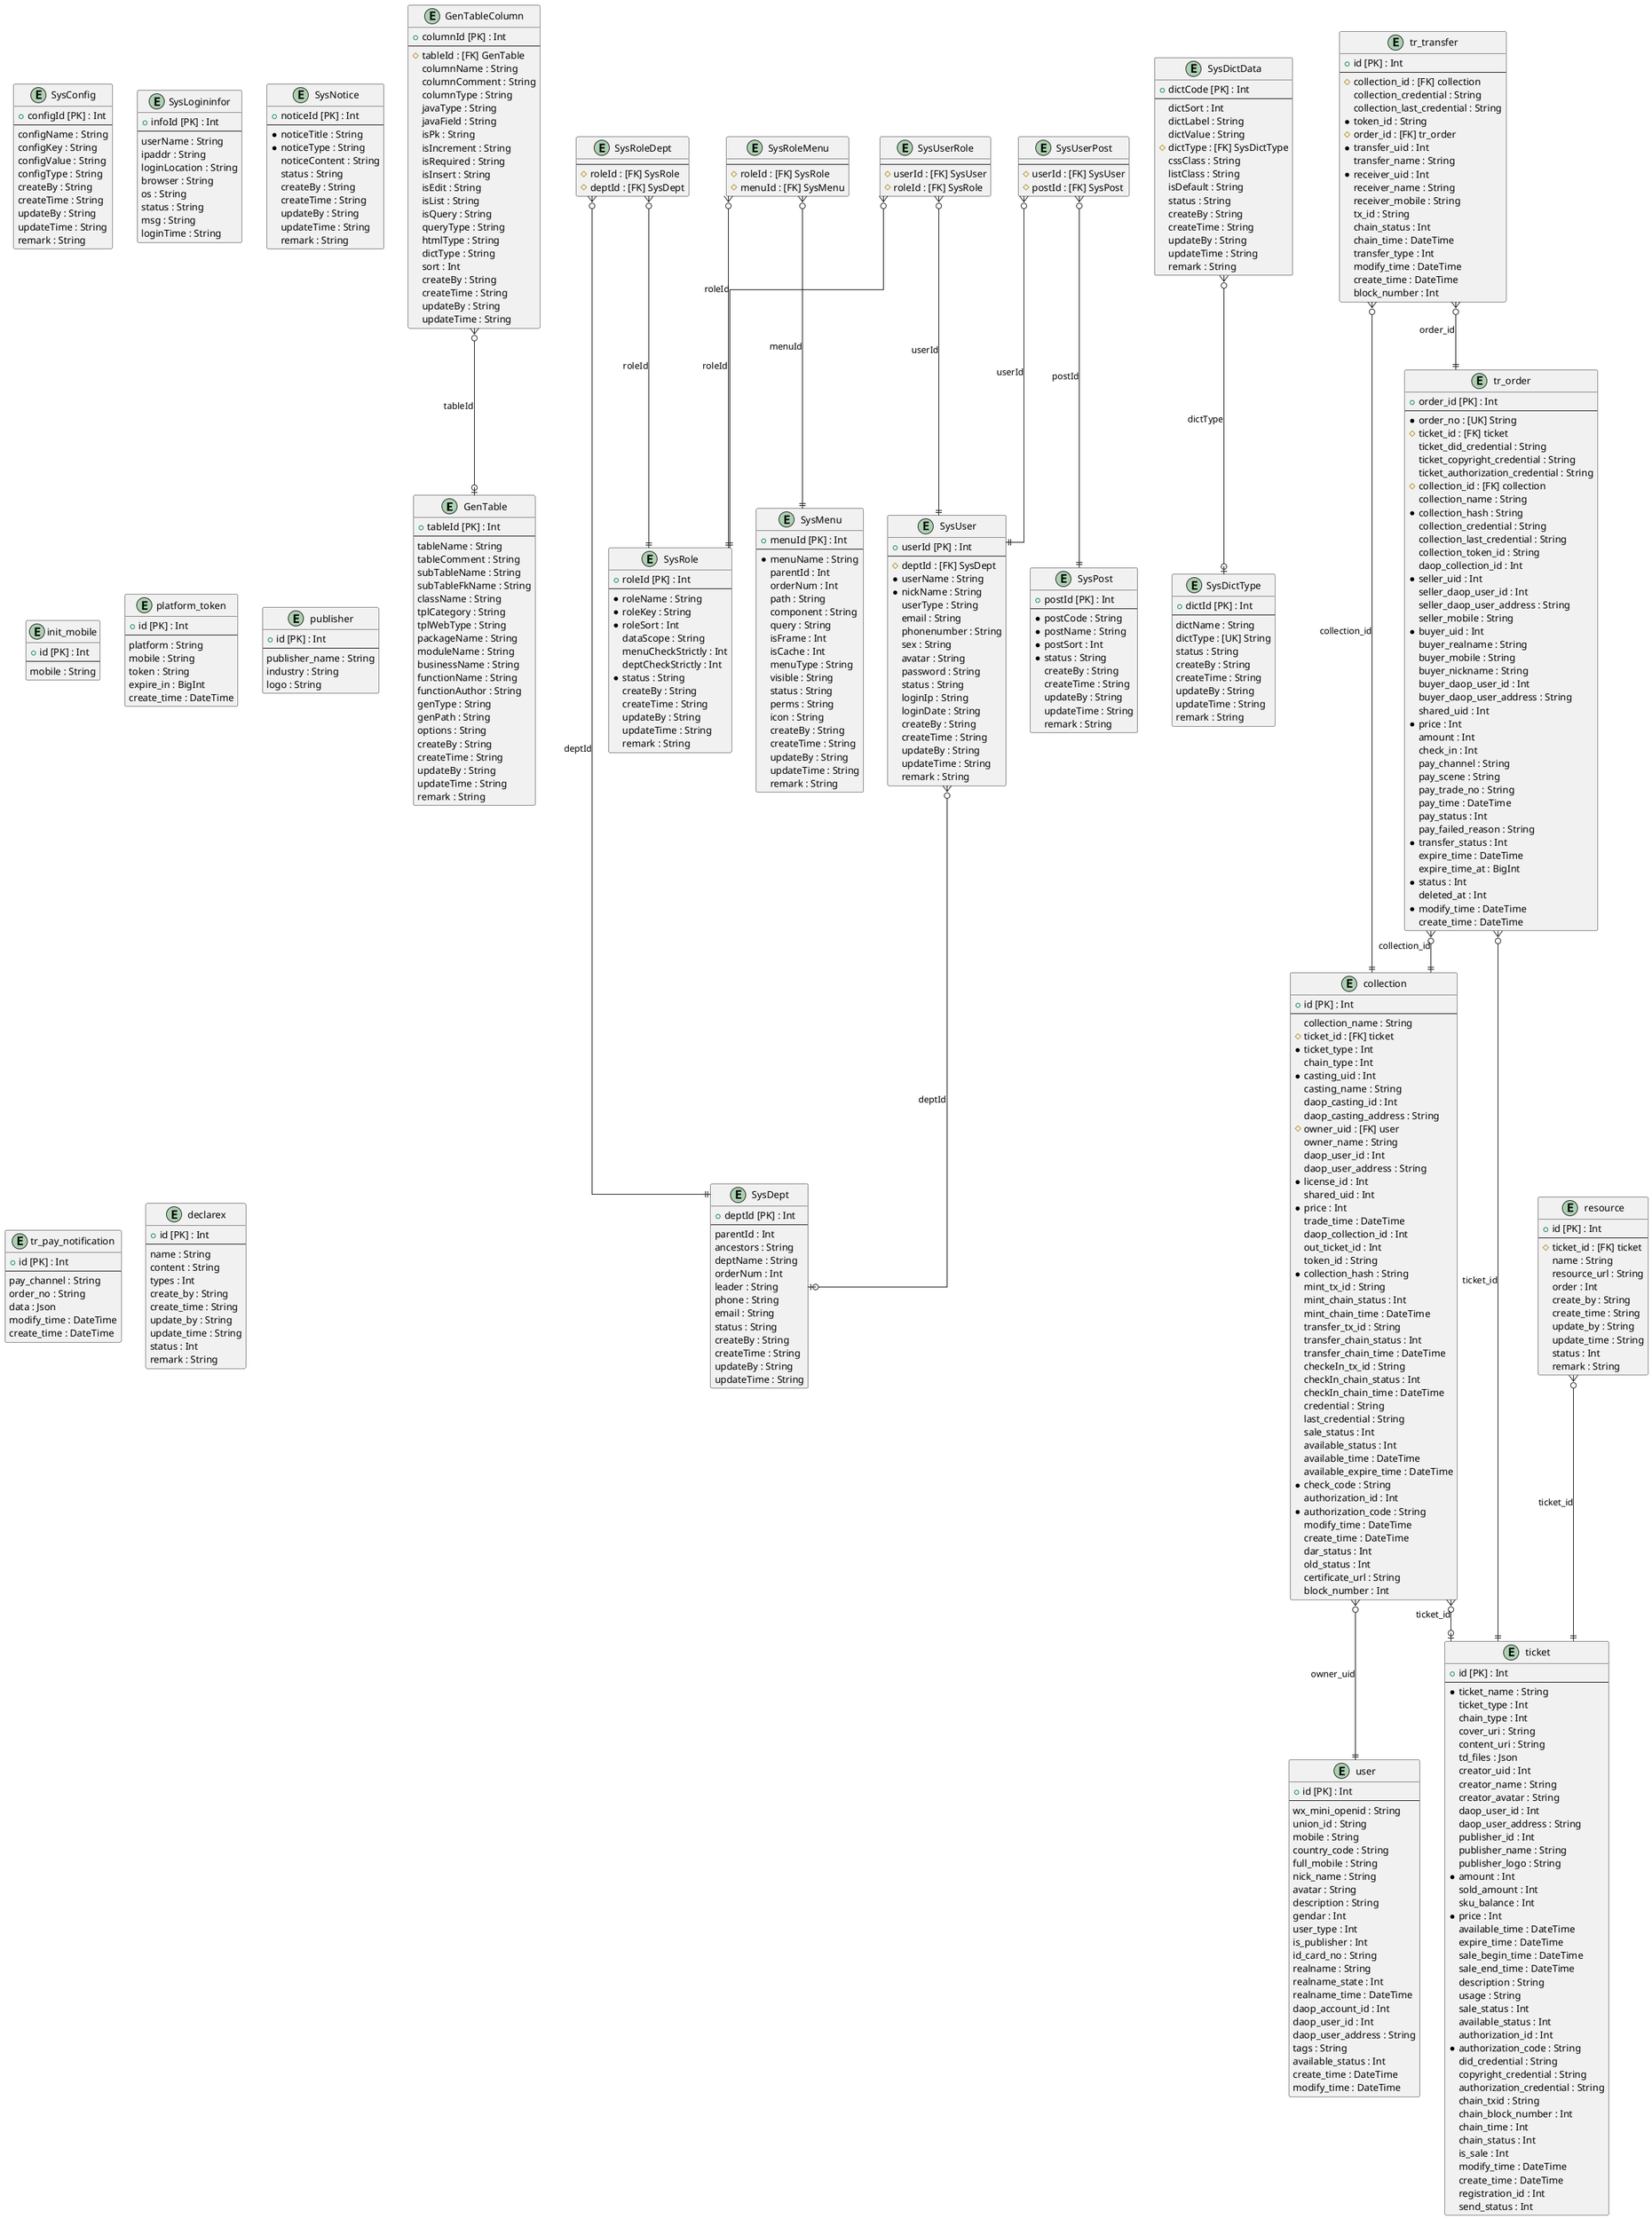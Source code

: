 @startuml erd
skinparam linetype ortho
entity "GenTable" as GenTable {
+ tableId [PK] : Int 
--
  tableName : String
  tableComment : String
  subTableName : String
  subTableFkName : String
  className : String
  tplCategory : String
  tplWebType : String
  packageName : String
  moduleName : String
  businessName : String
  functionName : String
  functionAuthor : String
  genType : String
  genPath : String
  options : String
  createBy : String
  createTime : String
  updateBy : String
  updateTime : String
  remark : String
}

entity "GenTableColumn" as GenTableColumn {
+ columnId [PK] : Int 
--
  # tableId : [FK] GenTable
  columnName : String
  columnComment : String
  columnType : String
  javaType : String
  javaField : String
  isPk : String
  isIncrement : String
  isRequired : String
  isInsert : String
  isEdit : String
  isList : String
  isQuery : String
  queryType : String
  htmlType : String
  dictType : String
  sort : Int
  createBy : String
  createTime : String
  updateBy : String
  updateTime : String
}

entity "SysConfig" as SysConfig {
+ configId [PK] : Int 
--
  configName : String
  configKey : String
  configValue : String
  configType : String
  createBy : String
  createTime : String
  updateBy : String
  updateTime : String
  remark : String
}

entity "SysDept" as SysDept {
+ deptId [PK] : Int 
--
  parentId : Int
  ancestors : String
  deptName : String
  orderNum : Int
  leader : String
  phone : String
  email : String
  status : String
  createBy : String
  createTime : String
  updateBy : String
  updateTime : String
}

entity "SysDictData" as SysDictData {
+ dictCode [PK] : Int 
--
  dictSort : Int
  dictLabel : String
  dictValue : String
  # dictType : [FK] SysDictType
  cssClass : String
  listClass : String
  isDefault : String
  status : String
  createBy : String
  createTime : String
  updateBy : String
  updateTime : String
  remark : String
}

entity "SysDictType" as SysDictType {
+ dictId [PK] : Int 
--
  dictName : String
  dictType : [UK] String
  status : String
  createBy : String
  createTime : String
  updateBy : String
  updateTime : String
  remark : String
}

entity "SysLogininfor" as SysLogininfor {
+ infoId [PK] : Int 
--
  userName : String
  ipaddr : String
  loginLocation : String
  browser : String
  os : String
  status : String
  msg : String
  loginTime : String
}

entity "SysMenu" as SysMenu {
+ menuId [PK] : Int 
--
  * menuName : String
  parentId : Int
  orderNum : Int
  path : String
  component : String
  query : String
  isFrame : Int
  isCache : Int
  menuType : String
  visible : String
  status : String
  perms : String
  icon : String
  createBy : String
  createTime : String
  updateBy : String
  updateTime : String
  remark : String
}

entity "SysNotice" as SysNotice {
+ noticeId [PK] : Int 
--
  * noticeTitle : String
  * noticeType : String
  noticeContent : String
  status : String
  createBy : String
  createTime : String
  updateBy : String
  updateTime : String
  remark : String
}

entity "SysPost" as SysPost {
+ postId [PK] : Int 
--
  * postCode : String
  * postName : String
  * postSort : Int
  * status : String
  createBy : String
  createTime : String
  updateBy : String
  updateTime : String
  remark : String
}

entity "SysUserPost" as SysUserPost {
--
  # userId : [FK] SysUser
  # postId : [FK] SysPost
}

entity "SysRoleDept" as SysRoleDept {
--
  # roleId : [FK] SysRole
  # deptId : [FK] SysDept
}

entity "SysRoleMenu" as SysRoleMenu {
--
  # roleId : [FK] SysRole
  # menuId : [FK] SysMenu
}

entity "SysUser" as SysUser {
+ userId [PK] : Int 
--
  # deptId : [FK] SysDept
  * userName : String
  * nickName : String
  userType : String
  email : String
  phonenumber : String
  sex : String
  avatar : String
  password : String
  status : String
  loginIp : String
  loginDate : String
  createBy : String
  createTime : String
  updateBy : String
  updateTime : String
  remark : String
}

entity "SysRole" as SysRole {
+ roleId [PK] : Int 
--
  * roleName : String
  * roleKey : String
  * roleSort : Int
  dataScope : String
  menuCheckStrictly : Int
  deptCheckStrictly : Int
  * status : String
  createBy : String
  createTime : String
  updateBy : String
  updateTime : String
  remark : String
}

entity "SysUserRole" as SysUserRole {
--
  # userId : [FK] SysUser
  # roleId : [FK] SysRole
}

entity "collection" as collection {
+ id [PK] : Int 
--
  collection_name : String
  # ticket_id : [FK] ticket
  * ticket_type : Int
  chain_type : Int
  * casting_uid : Int
  casting_name : String
  daop_casting_id : Int
  daop_casting_address : String
  # owner_uid : [FK] user
  owner_name : String
  daop_user_id : Int
  daop_user_address : String
  * license_id : Int
  shared_uid : Int
  * price : Int
  trade_time : DateTime
  daop_collection_id : Int
  out_ticket_id : Int
  token_id : String
  * collection_hash : String
  mint_tx_id : String
  mint_chain_status : Int
  mint_chain_time : DateTime
  transfer_tx_id : String
  transfer_chain_status : Int
  transfer_chain_time : DateTime
  checkeIn_tx_id : String
  checkIn_chain_status : Int
  checkIn_chain_time : DateTime
  credential : String
  last_credential : String
  sale_status : Int
  available_status : Int
  available_time : DateTime
  available_expire_time : DateTime
  * check_code : String
  authorization_id : Int
  * authorization_code : String
  modify_time : DateTime
  create_time : DateTime
  dar_status : Int
  old_status : Int
  certificate_url : String
  block_number : Int
}

entity "init_mobile" as init_mobile {
+ id [PK] : Int 
--
  mobile : String
}

entity "platform_token" as platform_token {
+ id [PK] : Int 
--
  platform : String
  mobile : String
  token : String
  expire_in : BigInt
  create_time : DateTime
}

entity "publisher" as publisher {
+ id [PK] : Int 
--
  publisher_name : String
  industry : String
  logo : String
}

entity "ticket" as ticket {
+ id [PK] : Int 
--
  * ticket_name : String
  ticket_type : Int
  chain_type : Int
  cover_uri : String
  content_uri : String
  td_files : Json
  creator_uid : Int
  creator_name : String
  creator_avatar : String
  daop_user_id : Int
  daop_user_address : String
  publisher_id : Int
  publisher_name : String
  publisher_logo : String
  * amount : Int
  sold_amount : Int
  sku_balance : Int
  * price : Int
  available_time : DateTime
  expire_time : DateTime
  sale_begin_time : DateTime
  sale_end_time : DateTime
  description : String
  usage : String
  sale_status : Int
  available_status : Int
  authorization_id : Int
  * authorization_code : String
  did_credential : String
  copyright_credential : String
  authorization_credential : String
  chain_txid : String
  chain_block_number : Int
  chain_time : Int
  chain_status : Int
  is_sale : Int
  modify_time : DateTime
  create_time : DateTime
  registration_id : Int
  send_status : Int
}

entity "tr_order" as tr_order {
+ order_id [PK] : Int 
--
  * order_no : [UK] String
  # ticket_id : [FK] ticket
  ticket_did_credential : String
  ticket_copyright_credential : String
  ticket_authorization_credential : String
  # collection_id : [FK] collection
  collection_name : String
  * collection_hash : String
  collection_credential : String
  collection_last_credential : String
  collection_token_id : String
  daop_collection_id : Int
  * seller_uid : Int
  seller_daop_user_id : Int
  seller_daop_user_address : String
  seller_mobile : String
  * buyer_uid : Int
  buyer_realname : String
  buyer_mobile : String
  buyer_nickname : String
  buyer_daop_user_id : Int
  buyer_daop_user_address : String
  shared_uid : Int
  * price : Int
  amount : Int
  check_in : Int
  pay_channel : String
  pay_scene : String
  pay_trade_no : String
  pay_time : DateTime
  pay_status : Int
  pay_failed_reason : String
  * transfer_status : Int
  expire_time : DateTime
  expire_time_at : BigInt
  * status : Int
  deleted_at : Int
  * modify_time : DateTime
  create_time : DateTime
}

entity "tr_pay_notification" as tr_pay_notification {
+ id [PK] : Int 
--
  pay_channel : String
  order_no : String
  data : Json
  modify_time : DateTime
  create_time : DateTime
}

entity "tr_transfer" as tr_transfer {
+ id [PK] : Int 
--
  # collection_id : [FK] collection
  collection_credential : String
  collection_last_credential : String
  * token_id : String
  # order_id : [FK] tr_order
  * transfer_uid : Int
  transfer_name : String
  * receiver_uid : Int
  receiver_name : String
  receiver_mobile : String
  tx_id : String
  chain_status : Int
  chain_time : DateTime
  transfer_type : Int
  modify_time : DateTime
  create_time : DateTime
  block_number : Int
}

entity "user" as user {
+ id [PK] : Int 
--
  wx_mini_openid : String
  union_id : String
  mobile : String
  country_code : String
  full_mobile : String
  nick_name : String
  avatar : String
  description : String
  gendar : Int
  user_type : Int
  is_publisher : Int
  id_card_no : String
  realname : String
  realname_state : Int
  realname_time : DateTime
  daop_account_id : Int
  daop_user_id : Int
  daop_user_address : String
  tags : String
  available_status : Int
  create_time : DateTime
  modify_time : DateTime
}

entity "declarex" as declarex {
+ id [PK] : Int 
--
  name : String
  content : String
  types : Int
  create_by : String
  create_time : String
  update_by : String
  update_time : String
  status : Int
  remark : String
}

entity "resource" as resource {
+ id [PK] : Int 
--
  # ticket_id : [FK] ticket
  name : String
  resource_url : String
  order : Int
  create_by : String
  create_time : String
  update_by : String
  update_time : String
  status : Int
  remark : String
}

' Relations
GenTableColumn }o--o| GenTable: tableId
SysDictData }o--o| SysDictType: dictType
SysUserPost }o--|| SysUser: userId
SysUserPost }o--|| SysPost: postId
SysRoleDept }o--|| SysRole: roleId
SysRoleDept }o--|| SysDept: deptId
SysRoleMenu }o--|| SysMenu: menuId
SysRoleMenu }o--|| SysRole: roleId
SysUser }o--o| SysDept: deptId
SysUserRole }o--|| SysUser: userId
SysUserRole }o--|| SysRole: roleId
collection }o--o| ticket: ticket_id
collection }o--|| user: owner_uid
tr_order }o--|| collection: collection_id
tr_order }o--|| ticket: ticket_id
tr_transfer }o--|| collection: collection_id
tr_transfer }o--|| tr_order: order_id
resource }o--|| ticket: ticket_id
' ManyToMany Relations
' enum relations
@enduml
@startuml GenTable
skinparam linetype ortho
entity "GenTable" as GenTable {
+ tableId [PK] : Int 
--
  tableName : String
  tableComment : String
  subTableName : String
  subTableFkName : String
  className : String
  tplCategory : String
  tplWebType : String
  packageName : String
  moduleName : String
  businessName : String
  functionName : String
  functionAuthor : String
  genType : String
  genPath : String
  options : String
  createBy : String
  createTime : String
  updateBy : String
  updateTime : String
  remark : String
}

entity "GenTableColumn" as GenTableColumn {
+ columnId [PK] : Int 
--
  # tableId : [FK] GenTable
  columnName : String
  columnComment : String
  columnType : String
  javaType : String
  javaField : String
  isPk : String
  isIncrement : String
  isRequired : String
  isInsert : String
  isEdit : String
  isList : String
  isQuery : String
  queryType : String
  htmlType : String
  dictType : String
  sort : Int
  createBy : String
  createTime : String
  updateBy : String
  updateTime : String
}

' Relations
GenTableColumn }o--o| GenTable: tableId
' ManyToMany Relations
' enum relations
@enduml
@startuml GenTableColumn
skinparam linetype ortho
entity "GenTable" as GenTable {
+ tableId [PK] : Int 
--
  tableName : String
  tableComment : String
  subTableName : String
  subTableFkName : String
  className : String
  tplCategory : String
  tplWebType : String
  packageName : String
  moduleName : String
  businessName : String
  functionName : String
  functionAuthor : String
  genType : String
  genPath : String
  options : String
  createBy : String
  createTime : String
  updateBy : String
  updateTime : String
  remark : String
}

entity "GenTableColumn" as GenTableColumn {
+ columnId [PK] : Int 
--
  # tableId : [FK] GenTable
  columnName : String
  columnComment : String
  columnType : String
  javaType : String
  javaField : String
  isPk : String
  isIncrement : String
  isRequired : String
  isInsert : String
  isEdit : String
  isList : String
  isQuery : String
  queryType : String
  htmlType : String
  dictType : String
  sort : Int
  createBy : String
  createTime : String
  updateBy : String
  updateTime : String
}

' Relations
GenTableColumn }o--o| GenTable: tableId
' ManyToMany Relations
' enum relations
@enduml
@startuml SysConfig
skinparam linetype ortho
entity "SysConfig" as SysConfig {
+ configId [PK] : Int 
--
  configName : String
  configKey : String
  configValue : String
  configType : String
  createBy : String
  createTime : String
  updateBy : String
  updateTime : String
  remark : String
}

' Relations
' ManyToMany Relations
' enum relations
@enduml
@startuml SysDept
skinparam linetype ortho
entity "SysDept" as SysDept {
+ deptId [PK] : Int 
--
  parentId : Int
  ancestors : String
  deptName : String
  orderNum : Int
  leader : String
  phone : String
  email : String
  status : String
  createBy : String
  createTime : String
  updateBy : String
  updateTime : String
}

entity "SysRoleDept" as SysRoleDept {
--
  # roleId : [FK] SysRole
  # deptId : [FK] SysDept
}

entity "SysUser" as SysUser {
+ userId [PK] : Int 
--
  # deptId : [FK] SysDept
  * userName : String
  * nickName : String
  userType : String
  email : String
  phonenumber : String
  sex : String
  avatar : String
  password : String
  status : String
  loginIp : String
  loginDate : String
  createBy : String
  createTime : String
  updateBy : String
  updateTime : String
  remark : String
}

' Relations
SysRoleDept }o--|| SysDept: deptId
SysUser }o--o| SysDept: deptId
' ManyToMany Relations
' enum relations
@enduml
@startuml SysDictData
skinparam linetype ortho
entity "SysDictData" as SysDictData {
+ dictCode [PK] : Int 
--
  dictSort : Int
  dictLabel : String
  dictValue : String
  # dictType : [FK] SysDictType
  cssClass : String
  listClass : String
  isDefault : String
  status : String
  createBy : String
  createTime : String
  updateBy : String
  updateTime : String
  remark : String
}

entity "SysDictType" as SysDictType {
+ dictId [PK] : Int 
--
  dictName : String
  dictType : [UK] String
  status : String
  createBy : String
  createTime : String
  updateBy : String
  updateTime : String
  remark : String
}

' Relations
SysDictData }o--o| SysDictType: dictType
' ManyToMany Relations
' enum relations
@enduml
@startuml SysDictType
skinparam linetype ortho
entity "SysDictData" as SysDictData {
+ dictCode [PK] : Int 
--
  dictSort : Int
  dictLabel : String
  dictValue : String
  # dictType : [FK] SysDictType
  cssClass : String
  listClass : String
  isDefault : String
  status : String
  createBy : String
  createTime : String
  updateBy : String
  updateTime : String
  remark : String
}

entity "SysDictType" as SysDictType {
+ dictId [PK] : Int 
--
  dictName : String
  dictType : [UK] String
  status : String
  createBy : String
  createTime : String
  updateBy : String
  updateTime : String
  remark : String
}

' Relations
SysDictData }o--o| SysDictType: dictType
' ManyToMany Relations
' enum relations
@enduml
@startuml SysLogininfor
skinparam linetype ortho
entity "SysLogininfor" as SysLogininfor {
+ infoId [PK] : Int 
--
  userName : String
  ipaddr : String
  loginLocation : String
  browser : String
  os : String
  status : String
  msg : String
  loginTime : String
}

' Relations
' ManyToMany Relations
' enum relations
@enduml
@startuml SysMenu
skinparam linetype ortho
entity "SysMenu" as SysMenu {
+ menuId [PK] : Int 
--
  * menuName : String
  parentId : Int
  orderNum : Int
  path : String
  component : String
  query : String
  isFrame : Int
  isCache : Int
  menuType : String
  visible : String
  status : String
  perms : String
  icon : String
  createBy : String
  createTime : String
  updateBy : String
  updateTime : String
  remark : String
}

entity "SysRoleMenu" as SysRoleMenu {
--
  # roleId : [FK] SysRole
  # menuId : [FK] SysMenu
}

' Relations
SysRoleMenu }o--|| SysMenu: menuId
' ManyToMany Relations
' enum relations
@enduml
@startuml SysNotice
skinparam linetype ortho
entity "SysNotice" as SysNotice {
+ noticeId [PK] : Int 
--
  * noticeTitle : String
  * noticeType : String
  noticeContent : String
  status : String
  createBy : String
  createTime : String
  updateBy : String
  updateTime : String
  remark : String
}

' Relations
' ManyToMany Relations
' enum relations
@enduml
@startuml SysPost
skinparam linetype ortho
entity "SysPost" as SysPost {
+ postId [PK] : Int 
--
  * postCode : String
  * postName : String
  * postSort : Int
  * status : String
  createBy : String
  createTime : String
  updateBy : String
  updateTime : String
  remark : String
}

entity "SysUserPost" as SysUserPost {
--
  # userId : [FK] SysUser
  # postId : [FK] SysPost
}

' Relations
SysUserPost }o--|| SysPost: postId
' ManyToMany Relations
' enum relations
@enduml
@startuml SysUserPost
skinparam linetype ortho
entity "SysPost" as SysPost {
+ postId [PK] : Int 
--
  * postCode : String
  * postName : String
  * postSort : Int
  * status : String
  createBy : String
  createTime : String
  updateBy : String
  updateTime : String
  remark : String
}

entity "SysUserPost" as SysUserPost {
--
  # userId : [FK] SysUser
  # postId : [FK] SysPost
}

entity "SysUser" as SysUser {
+ userId [PK] : Int 
--
  # deptId : [FK] SysDept
  * userName : String
  * nickName : String
  userType : String
  email : String
  phonenumber : String
  sex : String
  avatar : String
  password : String
  status : String
  loginIp : String
  loginDate : String
  createBy : String
  createTime : String
  updateBy : String
  updateTime : String
  remark : String
}

' Relations
SysUserPost }o--|| SysUser: userId
SysUserPost }o--|| SysPost: postId
' ManyToMany Relations
' enum relations
@enduml
@startuml SysRoleDept
skinparam linetype ortho
entity "SysDept" as SysDept {
+ deptId [PK] : Int 
--
  parentId : Int
  ancestors : String
  deptName : String
  orderNum : Int
  leader : String
  phone : String
  email : String
  status : String
  createBy : String
  createTime : String
  updateBy : String
  updateTime : String
}

entity "SysRoleDept" as SysRoleDept {
--
  # roleId : [FK] SysRole
  # deptId : [FK] SysDept
}

entity "SysRole" as SysRole {
+ roleId [PK] : Int 
--
  * roleName : String
  * roleKey : String
  * roleSort : Int
  dataScope : String
  menuCheckStrictly : Int
  deptCheckStrictly : Int
  * status : String
  createBy : String
  createTime : String
  updateBy : String
  updateTime : String
  remark : String
}

' Relations
SysRoleDept }o--|| SysRole: roleId
SysRoleDept }o--|| SysDept: deptId
' ManyToMany Relations
' enum relations
@enduml
@startuml SysRoleMenu
skinparam linetype ortho
entity "SysMenu" as SysMenu {
+ menuId [PK] : Int 
--
  * menuName : String
  parentId : Int
  orderNum : Int
  path : String
  component : String
  query : String
  isFrame : Int
  isCache : Int
  menuType : String
  visible : String
  status : String
  perms : String
  icon : String
  createBy : String
  createTime : String
  updateBy : String
  updateTime : String
  remark : String
}

entity "SysRoleMenu" as SysRoleMenu {
--
  # roleId : [FK] SysRole
  # menuId : [FK] SysMenu
}

entity "SysRole" as SysRole {
+ roleId [PK] : Int 
--
  * roleName : String
  * roleKey : String
  * roleSort : Int
  dataScope : String
  menuCheckStrictly : Int
  deptCheckStrictly : Int
  * status : String
  createBy : String
  createTime : String
  updateBy : String
  updateTime : String
  remark : String
}

' Relations
SysRoleMenu }o--|| SysMenu: menuId
SysRoleMenu }o--|| SysRole: roleId
' ManyToMany Relations
' enum relations
@enduml
@startuml SysUser
skinparam linetype ortho
entity "SysDept" as SysDept {
+ deptId [PK] : Int 
--
  parentId : Int
  ancestors : String
  deptName : String
  orderNum : Int
  leader : String
  phone : String
  email : String
  status : String
  createBy : String
  createTime : String
  updateBy : String
  updateTime : String
}

entity "SysUserPost" as SysUserPost {
--
  # userId : [FK] SysUser
  # postId : [FK] SysPost
}

entity "SysUser" as SysUser {
+ userId [PK] : Int 
--
  # deptId : [FK] SysDept
  * userName : String
  * nickName : String
  userType : String
  email : String
  phonenumber : String
  sex : String
  avatar : String
  password : String
  status : String
  loginIp : String
  loginDate : String
  createBy : String
  createTime : String
  updateBy : String
  updateTime : String
  remark : String
}

entity "SysUserRole" as SysUserRole {
--
  # userId : [FK] SysUser
  # roleId : [FK] SysRole
}

' Relations
SysUserPost }o--|| SysUser: userId
SysUser }o--o| SysDept: deptId
SysUserRole }o--|| SysUser: userId
' ManyToMany Relations
' enum relations
@enduml
@startuml SysRole
skinparam linetype ortho
entity "SysRoleDept" as SysRoleDept {
--
  # roleId : [FK] SysRole
  # deptId : [FK] SysDept
}

entity "SysRoleMenu" as SysRoleMenu {
--
  # roleId : [FK] SysRole
  # menuId : [FK] SysMenu
}

entity "SysRole" as SysRole {
+ roleId [PK] : Int 
--
  * roleName : String
  * roleKey : String
  * roleSort : Int
  dataScope : String
  menuCheckStrictly : Int
  deptCheckStrictly : Int
  * status : String
  createBy : String
  createTime : String
  updateBy : String
  updateTime : String
  remark : String
}

entity "SysUserRole" as SysUserRole {
--
  # userId : [FK] SysUser
  # roleId : [FK] SysRole
}

' Relations
SysRoleDept }o--|| SysRole: roleId
SysRoleMenu }o--|| SysRole: roleId
SysUserRole }o--|| SysRole: roleId
' ManyToMany Relations
' enum relations
@enduml
@startuml SysUserRole
skinparam linetype ortho
entity "SysUser" as SysUser {
+ userId [PK] : Int 
--
  # deptId : [FK] SysDept
  * userName : String
  * nickName : String
  userType : String
  email : String
  phonenumber : String
  sex : String
  avatar : String
  password : String
  status : String
  loginIp : String
  loginDate : String
  createBy : String
  createTime : String
  updateBy : String
  updateTime : String
  remark : String
}

entity "SysRole" as SysRole {
+ roleId [PK] : Int 
--
  * roleName : String
  * roleKey : String
  * roleSort : Int
  dataScope : String
  menuCheckStrictly : Int
  deptCheckStrictly : Int
  * status : String
  createBy : String
  createTime : String
  updateBy : String
  updateTime : String
  remark : String
}

entity "SysUserRole" as SysUserRole {
--
  # userId : [FK] SysUser
  # roleId : [FK] SysRole
}

' Relations
SysUserRole }o--|| SysUser: userId
SysUserRole }o--|| SysRole: roleId
' ManyToMany Relations
' enum relations
@enduml
@startuml collection
skinparam linetype ortho
entity "collection" as collection {
+ id [PK] : Int 
--
  collection_name : String
  # ticket_id : [FK] ticket
  * ticket_type : Int
  chain_type : Int
  * casting_uid : Int
  casting_name : String
  daop_casting_id : Int
  daop_casting_address : String
  # owner_uid : [FK] user
  owner_name : String
  daop_user_id : Int
  daop_user_address : String
  * license_id : Int
  shared_uid : Int
  * price : Int
  trade_time : DateTime
  daop_collection_id : Int
  out_ticket_id : Int
  token_id : String
  * collection_hash : String
  mint_tx_id : String
  mint_chain_status : Int
  mint_chain_time : DateTime
  transfer_tx_id : String
  transfer_chain_status : Int
  transfer_chain_time : DateTime
  checkeIn_tx_id : String
  checkIn_chain_status : Int
  checkIn_chain_time : DateTime
  credential : String
  last_credential : String
  sale_status : Int
  available_status : Int
  available_time : DateTime
  available_expire_time : DateTime
  * check_code : String
  authorization_id : Int
  * authorization_code : String
  modify_time : DateTime
  create_time : DateTime
  dar_status : Int
  old_status : Int
  certificate_url : String
  block_number : Int
}

entity "ticket" as ticket {
+ id [PK] : Int 
--
  * ticket_name : String
  ticket_type : Int
  chain_type : Int
  cover_uri : String
  content_uri : String
  td_files : Json
  creator_uid : Int
  creator_name : String
  creator_avatar : String
  daop_user_id : Int
  daop_user_address : String
  publisher_id : Int
  publisher_name : String
  publisher_logo : String
  * amount : Int
  sold_amount : Int
  sku_balance : Int
  * price : Int
  available_time : DateTime
  expire_time : DateTime
  sale_begin_time : DateTime
  sale_end_time : DateTime
  description : String
  usage : String
  sale_status : Int
  available_status : Int
  authorization_id : Int
  * authorization_code : String
  did_credential : String
  copyright_credential : String
  authorization_credential : String
  chain_txid : String
  chain_block_number : Int
  chain_time : Int
  chain_status : Int
  is_sale : Int
  modify_time : DateTime
  create_time : DateTime
  registration_id : Int
  send_status : Int
}

entity "tr_order" as tr_order {
+ order_id [PK] : Int 
--
  * order_no : [UK] String
  # ticket_id : [FK] ticket
  ticket_did_credential : String
  ticket_copyright_credential : String
  ticket_authorization_credential : String
  # collection_id : [FK] collection
  collection_name : String
  * collection_hash : String
  collection_credential : String
  collection_last_credential : String
  collection_token_id : String
  daop_collection_id : Int
  * seller_uid : Int
  seller_daop_user_id : Int
  seller_daop_user_address : String
  seller_mobile : String
  * buyer_uid : Int
  buyer_realname : String
  buyer_mobile : String
  buyer_nickname : String
  buyer_daop_user_id : Int
  buyer_daop_user_address : String
  shared_uid : Int
  * price : Int
  amount : Int
  check_in : Int
  pay_channel : String
  pay_scene : String
  pay_trade_no : String
  pay_time : DateTime
  pay_status : Int
  pay_failed_reason : String
  * transfer_status : Int
  expire_time : DateTime
  expire_time_at : BigInt
  * status : Int
  deleted_at : Int
  * modify_time : DateTime
  create_time : DateTime
}

entity "tr_transfer" as tr_transfer {
+ id [PK] : Int 
--
  # collection_id : [FK] collection
  collection_credential : String
  collection_last_credential : String
  * token_id : String
  # order_id : [FK] tr_order
  * transfer_uid : Int
  transfer_name : String
  * receiver_uid : Int
  receiver_name : String
  receiver_mobile : String
  tx_id : String
  chain_status : Int
  chain_time : DateTime
  transfer_type : Int
  modify_time : DateTime
  create_time : DateTime
  block_number : Int
}

entity "user" as user {
+ id [PK] : Int 
--
  wx_mini_openid : String
  union_id : String
  mobile : String
  country_code : String
  full_mobile : String
  nick_name : String
  avatar : String
  description : String
  gendar : Int
  user_type : Int
  is_publisher : Int
  id_card_no : String
  realname : String
  realname_state : Int
  realname_time : DateTime
  daop_account_id : Int
  daop_user_id : Int
  daop_user_address : String
  tags : String
  available_status : Int
  create_time : DateTime
  modify_time : DateTime
}

' Relations
collection }o--o| ticket: ticket_id
collection }o--|| user: owner_uid
tr_order }o--|| collection: collection_id
tr_order }o--|| ticket: ticket_id
tr_transfer }o--|| collection: collection_id
tr_transfer }o--|| tr_order: order_id
' ManyToMany Relations
' enum relations
@enduml
@startuml init_mobile
skinparam linetype ortho
entity "init_mobile" as init_mobile {
+ id [PK] : Int 
--
  mobile : String
}

' Relations
' ManyToMany Relations
' enum relations
@enduml
@startuml platform_token
skinparam linetype ortho
entity "platform_token" as platform_token {
+ id [PK] : Int 
--
  platform : String
  mobile : String
  token : String
  expire_in : BigInt
  create_time : DateTime
}

' Relations
' ManyToMany Relations
' enum relations
@enduml
@startuml publisher
skinparam linetype ortho
entity "publisher" as publisher {
+ id [PK] : Int 
--
  publisher_name : String
  industry : String
  logo : String
}

' Relations
' ManyToMany Relations
' enum relations
@enduml
@startuml ticket
skinparam linetype ortho
entity "collection" as collection {
+ id [PK] : Int 
--
  collection_name : String
  # ticket_id : [FK] ticket
  * ticket_type : Int
  chain_type : Int
  * casting_uid : Int
  casting_name : String
  daop_casting_id : Int
  daop_casting_address : String
  # owner_uid : [FK] user
  owner_name : String
  daop_user_id : Int
  daop_user_address : String
  * license_id : Int
  shared_uid : Int
  * price : Int
  trade_time : DateTime
  daop_collection_id : Int
  out_ticket_id : Int
  token_id : String
  * collection_hash : String
  mint_tx_id : String
  mint_chain_status : Int
  mint_chain_time : DateTime
  transfer_tx_id : String
  transfer_chain_status : Int
  transfer_chain_time : DateTime
  checkeIn_tx_id : String
  checkIn_chain_status : Int
  checkIn_chain_time : DateTime
  credential : String
  last_credential : String
  sale_status : Int
  available_status : Int
  available_time : DateTime
  available_expire_time : DateTime
  * check_code : String
  authorization_id : Int
  * authorization_code : String
  modify_time : DateTime
  create_time : DateTime
  dar_status : Int
  old_status : Int
  certificate_url : String
  block_number : Int
}

entity "ticket" as ticket {
+ id [PK] : Int 
--
  * ticket_name : String
  ticket_type : Int
  chain_type : Int
  cover_uri : String
  content_uri : String
  td_files : Json
  creator_uid : Int
  creator_name : String
  creator_avatar : String
  daop_user_id : Int
  daop_user_address : String
  publisher_id : Int
  publisher_name : String
  publisher_logo : String
  * amount : Int
  sold_amount : Int
  sku_balance : Int
  * price : Int
  available_time : DateTime
  expire_time : DateTime
  sale_begin_time : DateTime
  sale_end_time : DateTime
  description : String
  usage : String
  sale_status : Int
  available_status : Int
  authorization_id : Int
  * authorization_code : String
  did_credential : String
  copyright_credential : String
  authorization_credential : String
  chain_txid : String
  chain_block_number : Int
  chain_time : Int
  chain_status : Int
  is_sale : Int
  modify_time : DateTime
  create_time : DateTime
  registration_id : Int
  send_status : Int
}

entity "tr_order" as tr_order {
+ order_id [PK] : Int 
--
  * order_no : [UK] String
  # ticket_id : [FK] ticket
  ticket_did_credential : String
  ticket_copyright_credential : String
  ticket_authorization_credential : String
  # collection_id : [FK] collection
  collection_name : String
  * collection_hash : String
  collection_credential : String
  collection_last_credential : String
  collection_token_id : String
  daop_collection_id : Int
  * seller_uid : Int
  seller_daop_user_id : Int
  seller_daop_user_address : String
  seller_mobile : String
  * buyer_uid : Int
  buyer_realname : String
  buyer_mobile : String
  buyer_nickname : String
  buyer_daop_user_id : Int
  buyer_daop_user_address : String
  shared_uid : Int
  * price : Int
  amount : Int
  check_in : Int
  pay_channel : String
  pay_scene : String
  pay_trade_no : String
  pay_time : DateTime
  pay_status : Int
  pay_failed_reason : String
  * transfer_status : Int
  expire_time : DateTime
  expire_time_at : BigInt
  * status : Int
  deleted_at : Int
  * modify_time : DateTime
  create_time : DateTime
}

entity "resource" as resource {
+ id [PK] : Int 
--
  # ticket_id : [FK] ticket
  name : String
  resource_url : String
  order : Int
  create_by : String
  create_time : String
  update_by : String
  update_time : String
  status : Int
  remark : String
}

' Relations
collection }o--o| ticket: ticket_id
tr_order }o--|| collection: collection_id
tr_order }o--|| ticket: ticket_id
resource }o--|| ticket: ticket_id
' ManyToMany Relations
' enum relations
@enduml
@startuml tr_order
skinparam linetype ortho
entity "collection" as collection {
+ id [PK] : Int 
--
  collection_name : String
  # ticket_id : [FK] ticket
  * ticket_type : Int
  chain_type : Int
  * casting_uid : Int
  casting_name : String
  daop_casting_id : Int
  daop_casting_address : String
  # owner_uid : [FK] user
  owner_name : String
  daop_user_id : Int
  daop_user_address : String
  * license_id : Int
  shared_uid : Int
  * price : Int
  trade_time : DateTime
  daop_collection_id : Int
  out_ticket_id : Int
  token_id : String
  * collection_hash : String
  mint_tx_id : String
  mint_chain_status : Int
  mint_chain_time : DateTime
  transfer_tx_id : String
  transfer_chain_status : Int
  transfer_chain_time : DateTime
  checkeIn_tx_id : String
  checkIn_chain_status : Int
  checkIn_chain_time : DateTime
  credential : String
  last_credential : String
  sale_status : Int
  available_status : Int
  available_time : DateTime
  available_expire_time : DateTime
  * check_code : String
  authorization_id : Int
  * authorization_code : String
  modify_time : DateTime
  create_time : DateTime
  dar_status : Int
  old_status : Int
  certificate_url : String
  block_number : Int
}

entity "ticket" as ticket {
+ id [PK] : Int 
--
  * ticket_name : String
  ticket_type : Int
  chain_type : Int
  cover_uri : String
  content_uri : String
  td_files : Json
  creator_uid : Int
  creator_name : String
  creator_avatar : String
  daop_user_id : Int
  daop_user_address : String
  publisher_id : Int
  publisher_name : String
  publisher_logo : String
  * amount : Int
  sold_amount : Int
  sku_balance : Int
  * price : Int
  available_time : DateTime
  expire_time : DateTime
  sale_begin_time : DateTime
  sale_end_time : DateTime
  description : String
  usage : String
  sale_status : Int
  available_status : Int
  authorization_id : Int
  * authorization_code : String
  did_credential : String
  copyright_credential : String
  authorization_credential : String
  chain_txid : String
  chain_block_number : Int
  chain_time : Int
  chain_status : Int
  is_sale : Int
  modify_time : DateTime
  create_time : DateTime
  registration_id : Int
  send_status : Int
}

entity "tr_order" as tr_order {
+ order_id [PK] : Int 
--
  * order_no : [UK] String
  # ticket_id : [FK] ticket
  ticket_did_credential : String
  ticket_copyright_credential : String
  ticket_authorization_credential : String
  # collection_id : [FK] collection
  collection_name : String
  * collection_hash : String
  collection_credential : String
  collection_last_credential : String
  collection_token_id : String
  daop_collection_id : Int
  * seller_uid : Int
  seller_daop_user_id : Int
  seller_daop_user_address : String
  seller_mobile : String
  * buyer_uid : Int
  buyer_realname : String
  buyer_mobile : String
  buyer_nickname : String
  buyer_daop_user_id : Int
  buyer_daop_user_address : String
  shared_uid : Int
  * price : Int
  amount : Int
  check_in : Int
  pay_channel : String
  pay_scene : String
  pay_trade_no : String
  pay_time : DateTime
  pay_status : Int
  pay_failed_reason : String
  * transfer_status : Int
  expire_time : DateTime
  expire_time_at : BigInt
  * status : Int
  deleted_at : Int
  * modify_time : DateTime
  create_time : DateTime
}

entity "tr_transfer" as tr_transfer {
+ id [PK] : Int 
--
  # collection_id : [FK] collection
  collection_credential : String
  collection_last_credential : String
  * token_id : String
  # order_id : [FK] tr_order
  * transfer_uid : Int
  transfer_name : String
  * receiver_uid : Int
  receiver_name : String
  receiver_mobile : String
  tx_id : String
  chain_status : Int
  chain_time : DateTime
  transfer_type : Int
  modify_time : DateTime
  create_time : DateTime
  block_number : Int
}

' Relations
collection }o--o| ticket: ticket_id
tr_order }o--|| collection: collection_id
tr_order }o--|| ticket: ticket_id
tr_transfer }o--|| collection: collection_id
tr_transfer }o--|| tr_order: order_id
' ManyToMany Relations
' enum relations
@enduml
@startuml tr_pay_notification
skinparam linetype ortho
entity "tr_pay_notification" as tr_pay_notification {
+ id [PK] : Int 
--
  pay_channel : String
  order_no : String
  data : Json
  modify_time : DateTime
  create_time : DateTime
}

' Relations
' ManyToMany Relations
' enum relations
@enduml
@startuml tr_transfer
skinparam linetype ortho
entity "collection" as collection {
+ id [PK] : Int 
--
  collection_name : String
  # ticket_id : [FK] ticket
  * ticket_type : Int
  chain_type : Int
  * casting_uid : Int
  casting_name : String
  daop_casting_id : Int
  daop_casting_address : String
  # owner_uid : [FK] user
  owner_name : String
  daop_user_id : Int
  daop_user_address : String
  * license_id : Int
  shared_uid : Int
  * price : Int
  trade_time : DateTime
  daop_collection_id : Int
  out_ticket_id : Int
  token_id : String
  * collection_hash : String
  mint_tx_id : String
  mint_chain_status : Int
  mint_chain_time : DateTime
  transfer_tx_id : String
  transfer_chain_status : Int
  transfer_chain_time : DateTime
  checkeIn_tx_id : String
  checkIn_chain_status : Int
  checkIn_chain_time : DateTime
  credential : String
  last_credential : String
  sale_status : Int
  available_status : Int
  available_time : DateTime
  available_expire_time : DateTime
  * check_code : String
  authorization_id : Int
  * authorization_code : String
  modify_time : DateTime
  create_time : DateTime
  dar_status : Int
  old_status : Int
  certificate_url : String
  block_number : Int
}

entity "tr_order" as tr_order {
+ order_id [PK] : Int 
--
  * order_no : [UK] String
  # ticket_id : [FK] ticket
  ticket_did_credential : String
  ticket_copyright_credential : String
  ticket_authorization_credential : String
  # collection_id : [FK] collection
  collection_name : String
  * collection_hash : String
  collection_credential : String
  collection_last_credential : String
  collection_token_id : String
  daop_collection_id : Int
  * seller_uid : Int
  seller_daop_user_id : Int
  seller_daop_user_address : String
  seller_mobile : String
  * buyer_uid : Int
  buyer_realname : String
  buyer_mobile : String
  buyer_nickname : String
  buyer_daop_user_id : Int
  buyer_daop_user_address : String
  shared_uid : Int
  * price : Int
  amount : Int
  check_in : Int
  pay_channel : String
  pay_scene : String
  pay_trade_no : String
  pay_time : DateTime
  pay_status : Int
  pay_failed_reason : String
  * transfer_status : Int
  expire_time : DateTime
  expire_time_at : BigInt
  * status : Int
  deleted_at : Int
  * modify_time : DateTime
  create_time : DateTime
}

entity "tr_transfer" as tr_transfer {
+ id [PK] : Int 
--
  # collection_id : [FK] collection
  collection_credential : String
  collection_last_credential : String
  * token_id : String
  # order_id : [FK] tr_order
  * transfer_uid : Int
  transfer_name : String
  * receiver_uid : Int
  receiver_name : String
  receiver_mobile : String
  tx_id : String
  chain_status : Int
  chain_time : DateTime
  transfer_type : Int
  modify_time : DateTime
  create_time : DateTime
  block_number : Int
}

' Relations
tr_order }o--|| collection: collection_id
tr_transfer }o--|| collection: collection_id
tr_transfer }o--|| tr_order: order_id
' ManyToMany Relations
' enum relations
@enduml
@startuml user
skinparam linetype ortho
entity "collection" as collection {
+ id [PK] : Int 
--
  collection_name : String
  # ticket_id : [FK] ticket
  * ticket_type : Int
  chain_type : Int
  * casting_uid : Int
  casting_name : String
  daop_casting_id : Int
  daop_casting_address : String
  # owner_uid : [FK] user
  owner_name : String
  daop_user_id : Int
  daop_user_address : String
  * license_id : Int
  shared_uid : Int
  * price : Int
  trade_time : DateTime
  daop_collection_id : Int
  out_ticket_id : Int
  token_id : String
  * collection_hash : String
  mint_tx_id : String
  mint_chain_status : Int
  mint_chain_time : DateTime
  transfer_tx_id : String
  transfer_chain_status : Int
  transfer_chain_time : DateTime
  checkeIn_tx_id : String
  checkIn_chain_status : Int
  checkIn_chain_time : DateTime
  credential : String
  last_credential : String
  sale_status : Int
  available_status : Int
  available_time : DateTime
  available_expire_time : DateTime
  * check_code : String
  authorization_id : Int
  * authorization_code : String
  modify_time : DateTime
  create_time : DateTime
  dar_status : Int
  old_status : Int
  certificate_url : String
  block_number : Int
}

entity "user" as user {
+ id [PK] : Int 
--
  wx_mini_openid : String
  union_id : String
  mobile : String
  country_code : String
  full_mobile : String
  nick_name : String
  avatar : String
  description : String
  gendar : Int
  user_type : Int
  is_publisher : Int
  id_card_no : String
  realname : String
  realname_state : Int
  realname_time : DateTime
  daop_account_id : Int
  daop_user_id : Int
  daop_user_address : String
  tags : String
  available_status : Int
  create_time : DateTime
  modify_time : DateTime
}

' Relations
collection }o--|| user: owner_uid
' ManyToMany Relations
' enum relations
@enduml
@startuml declarex
skinparam linetype ortho
entity "declarex" as declarex {
+ id [PK] : Int 
--
  name : String
  content : String
  types : Int
  create_by : String
  create_time : String
  update_by : String
  update_time : String
  status : Int
  remark : String
}

' Relations
' ManyToMany Relations
' enum relations
@enduml
@startuml resource
skinparam linetype ortho
entity "ticket" as ticket {
+ id [PK] : Int 
--
  * ticket_name : String
  ticket_type : Int
  chain_type : Int
  cover_uri : String
  content_uri : String
  td_files : Json
  creator_uid : Int
  creator_name : String
  creator_avatar : String
  daop_user_id : Int
  daop_user_address : String
  publisher_id : Int
  publisher_name : String
  publisher_logo : String
  * amount : Int
  sold_amount : Int
  sku_balance : Int
  * price : Int
  available_time : DateTime
  expire_time : DateTime
  sale_begin_time : DateTime
  sale_end_time : DateTime
  description : String
  usage : String
  sale_status : Int
  available_status : Int
  authorization_id : Int
  * authorization_code : String
  did_credential : String
  copyright_credential : String
  authorization_credential : String
  chain_txid : String
  chain_block_number : Int
  chain_time : Int
  chain_status : Int
  is_sale : Int
  modify_time : DateTime
  create_time : DateTime
  registration_id : Int
  send_status : Int
}

entity "resource" as resource {
+ id [PK] : Int 
--
  # ticket_id : [FK] ticket
  name : String
  resource_url : String
  order : Int
  create_by : String
  create_time : String
  update_by : String
  update_time : String
  status : Int
  remark : String
}

' Relations
resource }o--|| ticket: ticket_id
' ManyToMany Relations
' enum relations
@enduml